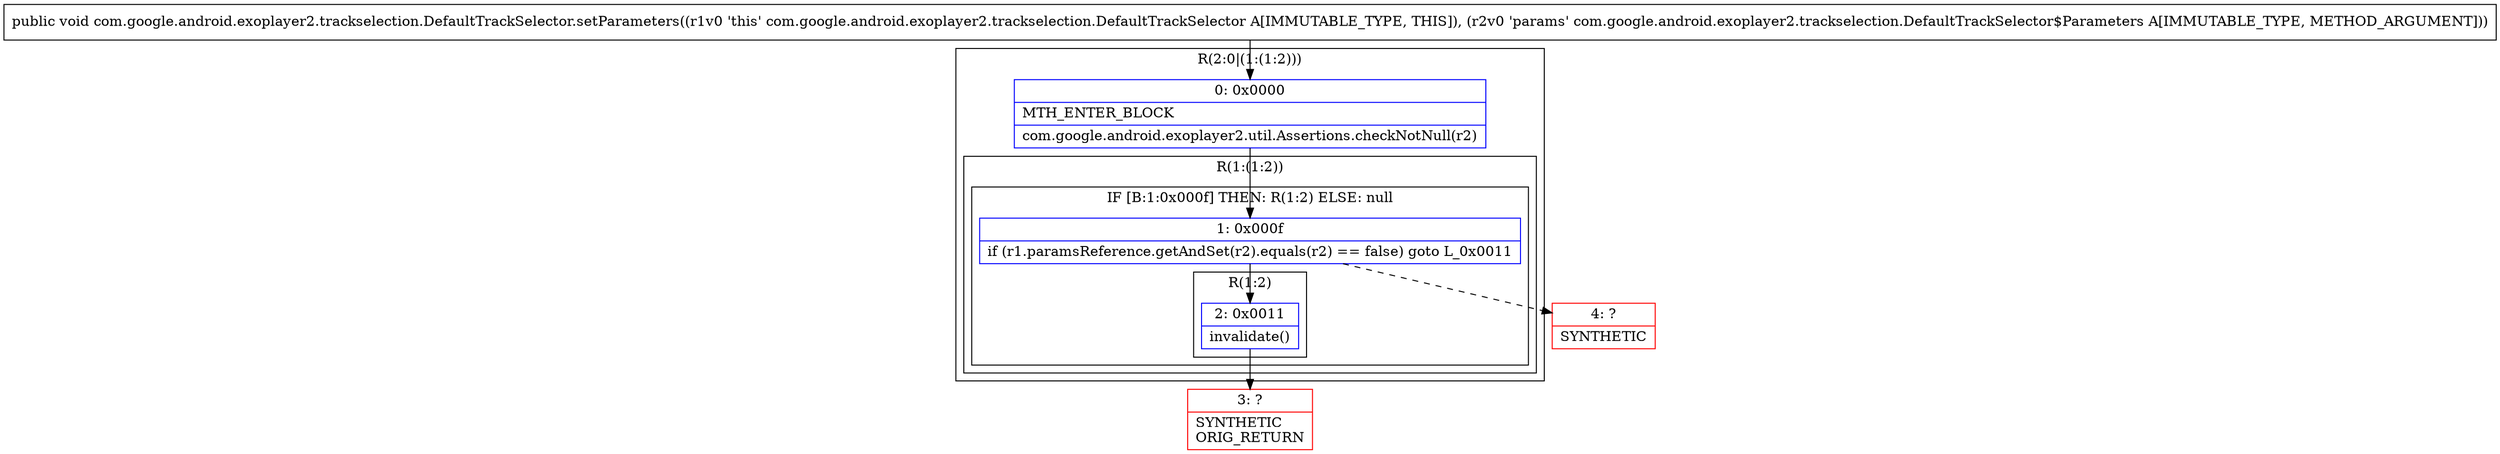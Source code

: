 digraph "CFG forcom.google.android.exoplayer2.trackselection.DefaultTrackSelector.setParameters(Lcom\/google\/android\/exoplayer2\/trackselection\/DefaultTrackSelector$Parameters;)V" {
subgraph cluster_Region_999296478 {
label = "R(2:0|(1:(1:2)))";
node [shape=record,color=blue];
Node_0 [shape=record,label="{0\:\ 0x0000|MTH_ENTER_BLOCK\l|com.google.android.exoplayer2.util.Assertions.checkNotNull(r2)\l}"];
subgraph cluster_Region_676049803 {
label = "R(1:(1:2))";
node [shape=record,color=blue];
subgraph cluster_IfRegion_1538074419 {
label = "IF [B:1:0x000f] THEN: R(1:2) ELSE: null";
node [shape=record,color=blue];
Node_1 [shape=record,label="{1\:\ 0x000f|if (r1.paramsReference.getAndSet(r2).equals(r2) == false) goto L_0x0011\l}"];
subgraph cluster_Region_528558752 {
label = "R(1:2)";
node [shape=record,color=blue];
Node_2 [shape=record,label="{2\:\ 0x0011|invalidate()\l}"];
}
}
}
}
Node_3 [shape=record,color=red,label="{3\:\ ?|SYNTHETIC\lORIG_RETURN\l}"];
Node_4 [shape=record,color=red,label="{4\:\ ?|SYNTHETIC\l}"];
MethodNode[shape=record,label="{public void com.google.android.exoplayer2.trackselection.DefaultTrackSelector.setParameters((r1v0 'this' com.google.android.exoplayer2.trackselection.DefaultTrackSelector A[IMMUTABLE_TYPE, THIS]), (r2v0 'params' com.google.android.exoplayer2.trackselection.DefaultTrackSelector$Parameters A[IMMUTABLE_TYPE, METHOD_ARGUMENT])) }"];
MethodNode -> Node_0;
Node_0 -> Node_1;
Node_1 -> Node_2;
Node_1 -> Node_4[style=dashed];
Node_2 -> Node_3;
}

